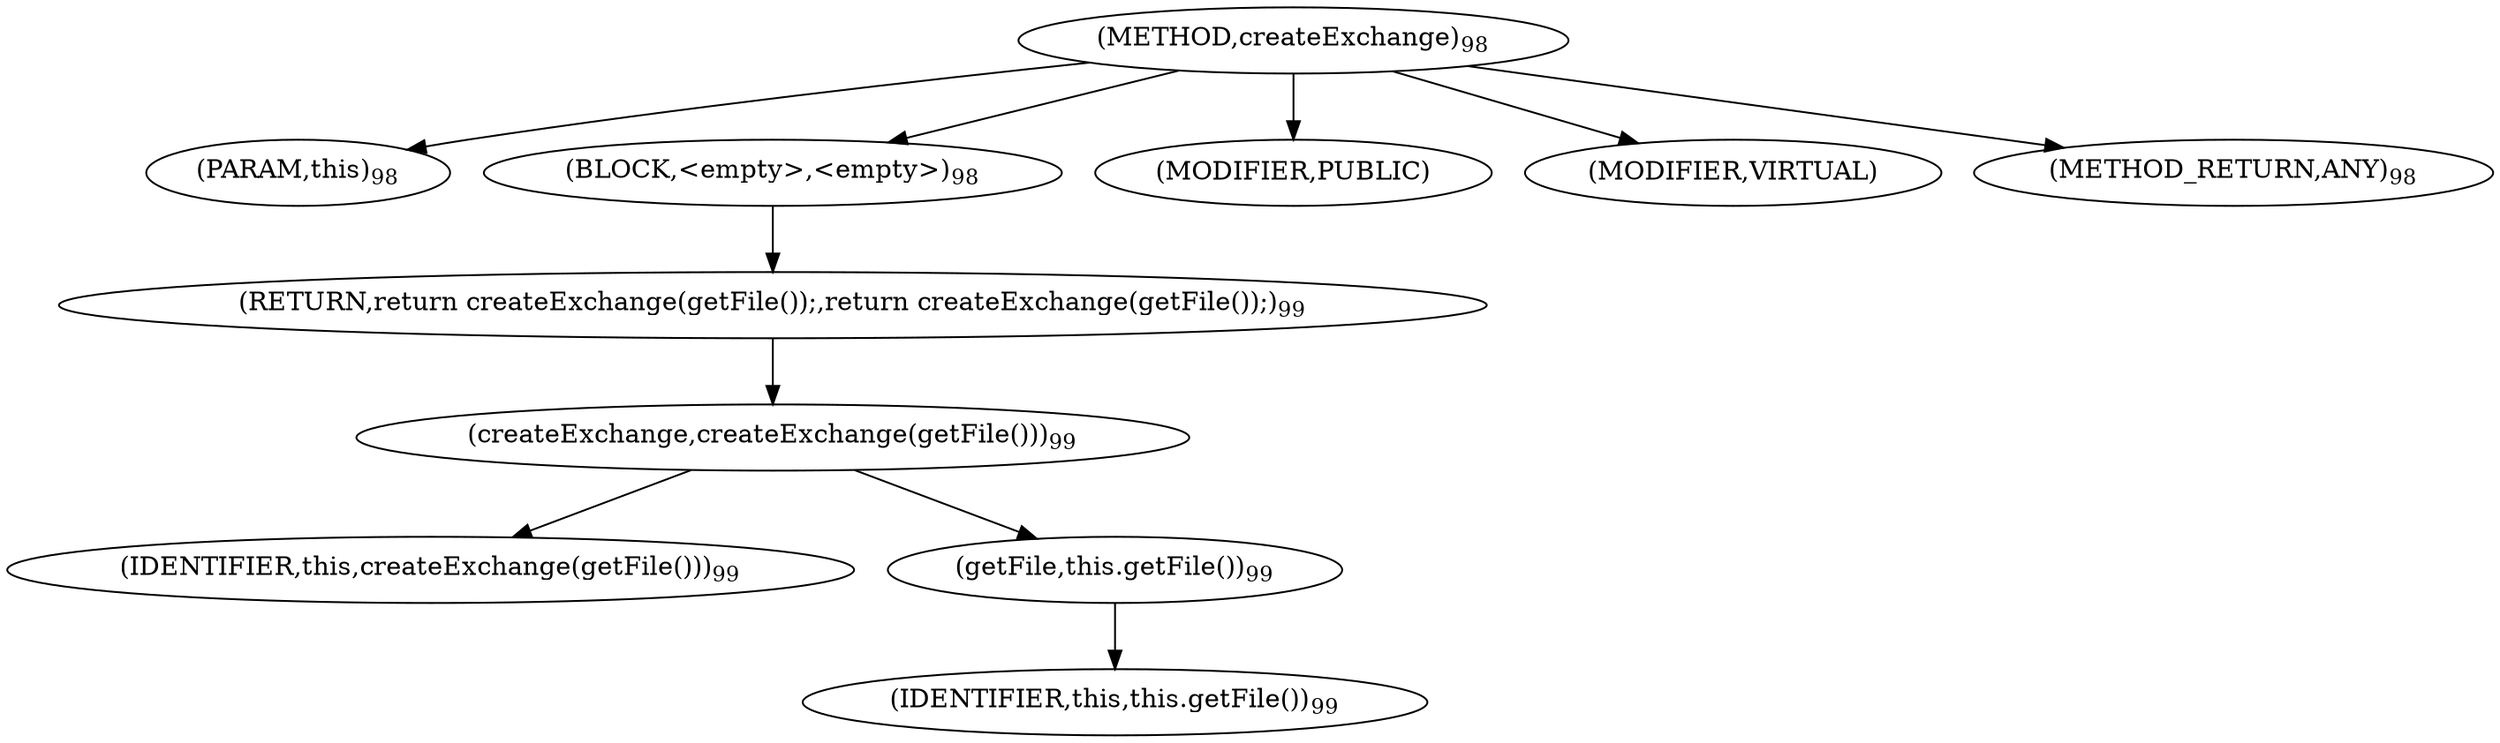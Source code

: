 digraph "createExchange" {  
"216" [label = <(METHOD,createExchange)<SUB>98</SUB>> ]
"19" [label = <(PARAM,this)<SUB>98</SUB>> ]
"217" [label = <(BLOCK,&lt;empty&gt;,&lt;empty&gt;)<SUB>98</SUB>> ]
"218" [label = <(RETURN,return createExchange(getFile());,return createExchange(getFile());)<SUB>99</SUB>> ]
"219" [label = <(createExchange,createExchange(getFile()))<SUB>99</SUB>> ]
"20" [label = <(IDENTIFIER,this,createExchange(getFile()))<SUB>99</SUB>> ]
"220" [label = <(getFile,this.getFile())<SUB>99</SUB>> ]
"18" [label = <(IDENTIFIER,this,this.getFile())<SUB>99</SUB>> ]
"221" [label = <(MODIFIER,PUBLIC)> ]
"222" [label = <(MODIFIER,VIRTUAL)> ]
"223" [label = <(METHOD_RETURN,ANY)<SUB>98</SUB>> ]
  "216" -> "19" 
  "216" -> "217" 
  "216" -> "221" 
  "216" -> "222" 
  "216" -> "223" 
  "217" -> "218" 
  "218" -> "219" 
  "219" -> "20" 
  "219" -> "220" 
  "220" -> "18" 
}
